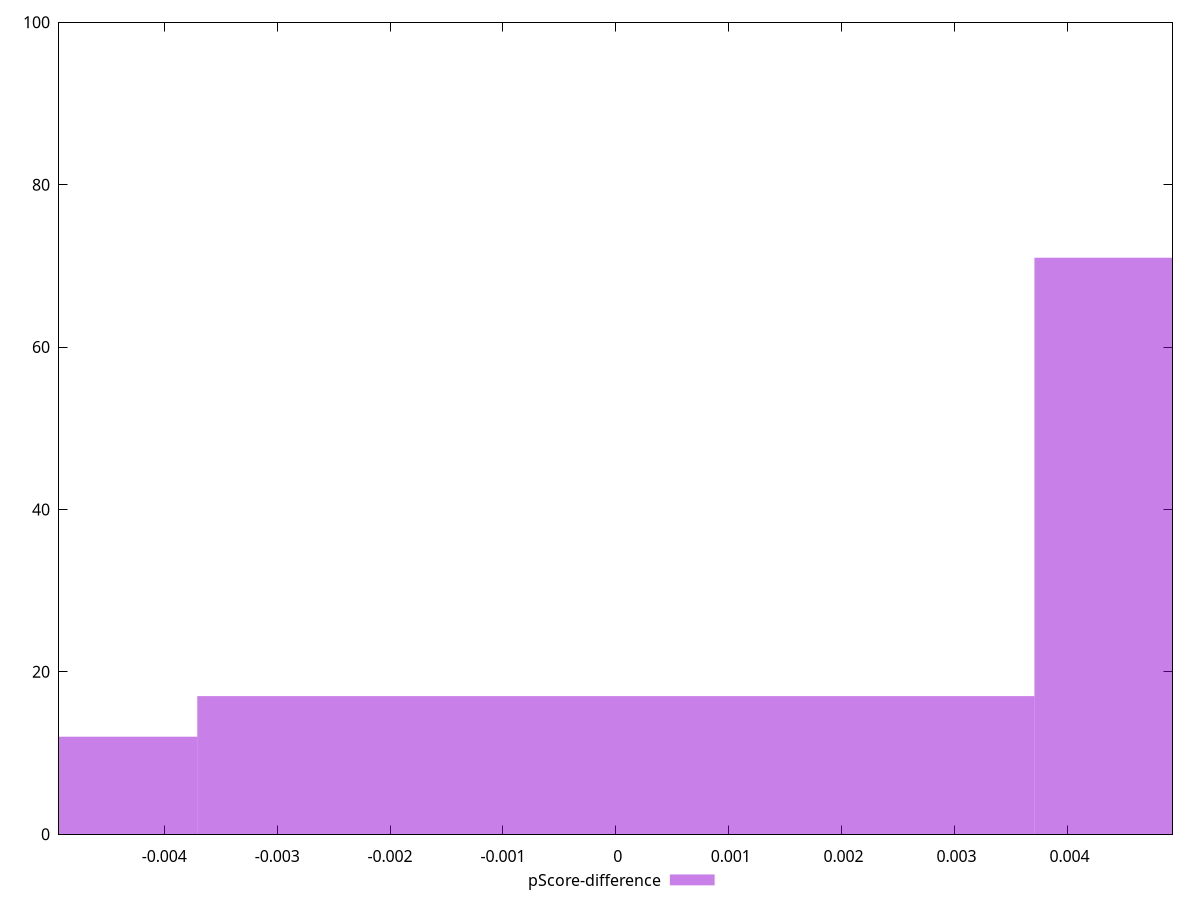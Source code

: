 reset

$pScoreDifference <<EOF
-0.007416314551461319 12
0.007416314551461319 71
0 17
EOF

set key outside below
set boxwidth 0.007416314551461319
set xrange [-0.004933098479833697:0.0049312069247494095]
set yrange [0:100]
set trange [0:100]
set style fill transparent solid 0.5 noborder
set terminal svg size 640, 490 enhanced background rgb 'white'
set output "reports/report_00028_2021-02-24T12-49-42.674Z/uses-long-cache-ttl/samples/card/pScore-difference/histogram.svg"

plot $pScoreDifference title "pScore-difference" with boxes

reset
